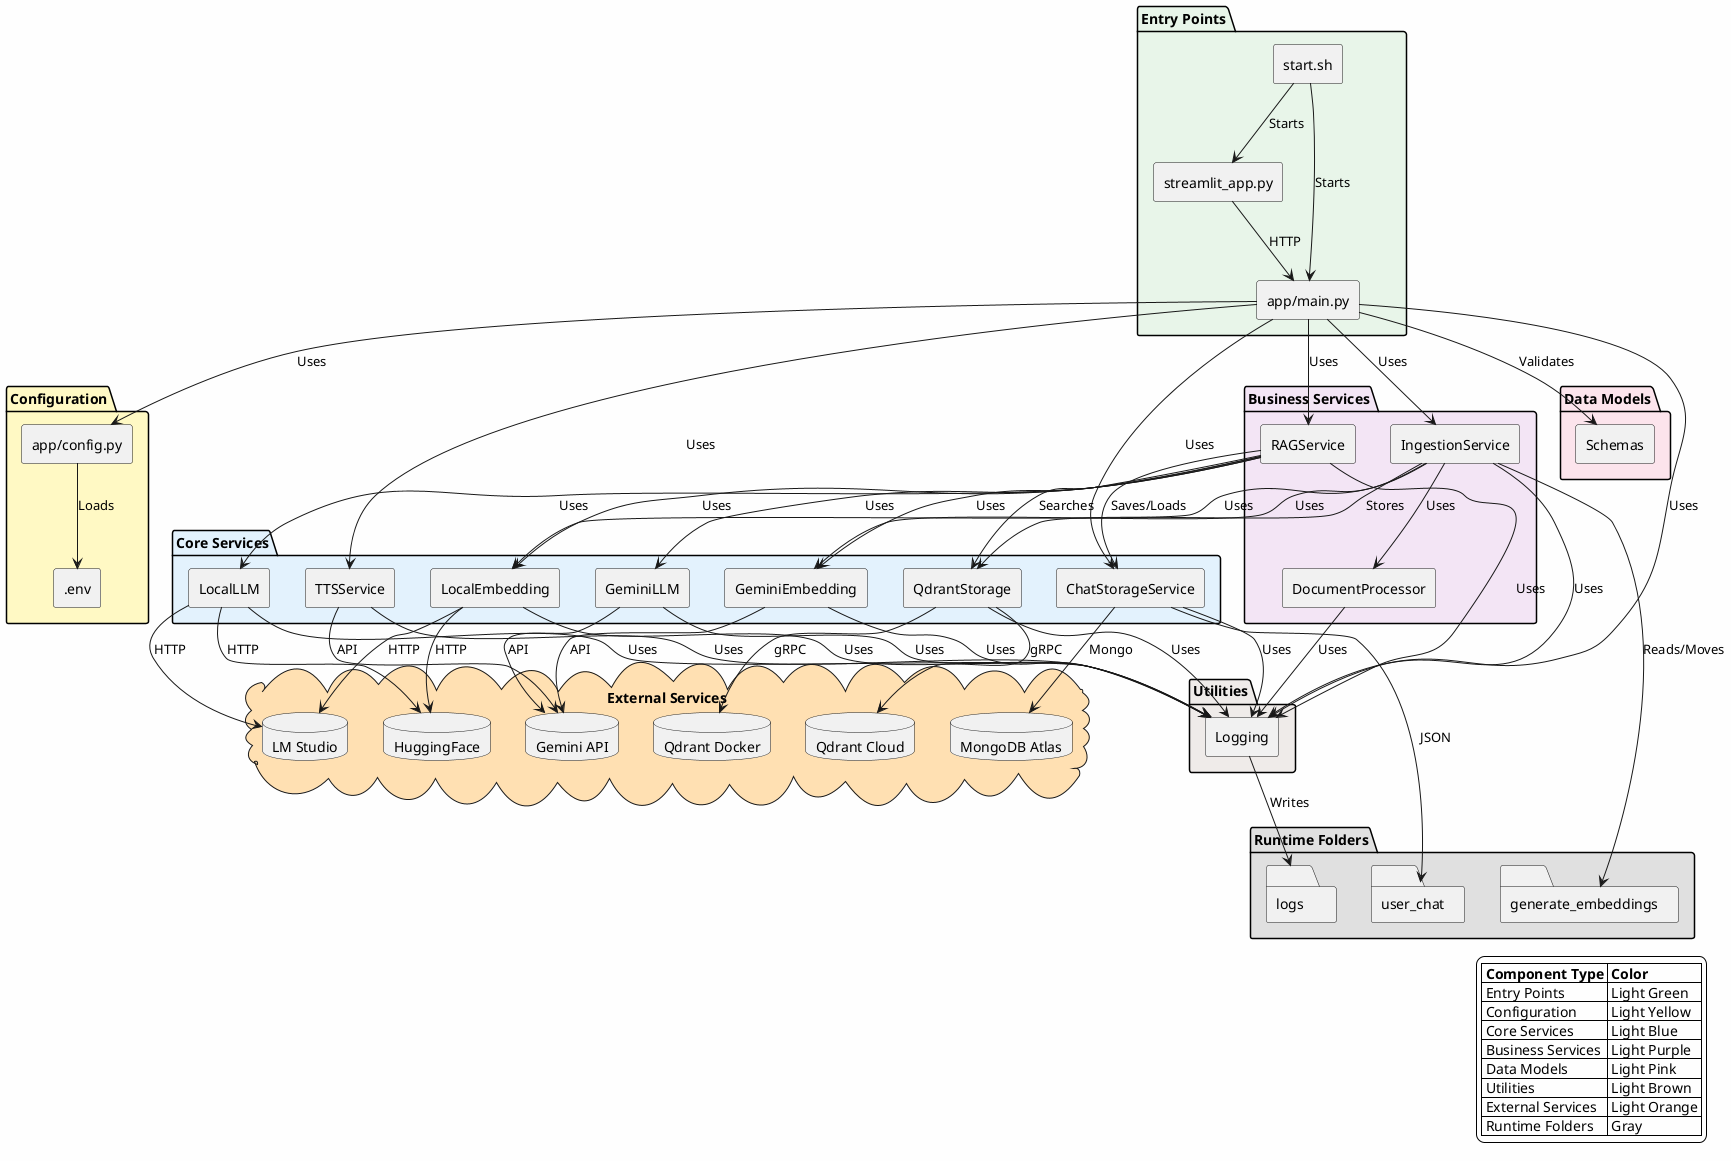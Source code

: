 @startuml DevKraft_RAG_Architecture
skinparam backgroundColor #FEFEFE
skinparam componentStyle rectangle

' Entry Points
package "Entry Points" #E8F5E9 {
  component [streamlit_app.py] as UI
  component [app/main.py] as API
  component [start.sh] as Script
}

' Configuration
package "Configuration" #FFF9C4 {
  component [app/config.py] as Config
  component [.env] as EnvFile
}

' Core Services
package "Core Services" #E3F2FD {
  component [GeminiEmbedding] as GeminiEmbed
  component [LocalEmbedding] as LocalEmbed
  component [QdrantStorage] as Storage
  component [GeminiLLM] as GeminiLLM
  component [LocalLLM] as LocalLLM
  component [ChatStorageService] as ChatStorage
  component [TTSService] as TTS
}

' Business Services
package "Business Services" #F3E5F5 {
  component [DocumentProcessor] as DocProcessor
  component [IngestionService] as Ingestion
  component [RAGService] as RAG
}

' Models
package "Data Models" #FCE4EC {
  component [Schemas] as Schemas
}

' Utils
package "Utilities" #EFEBE9 {
  component [Logging] as Logging
}

' External Services
cloud "External Services" #FFE0B2 {
  database "Gemini API" as GeminiAPI
  database "LM Studio" as LMStudio
  database "HuggingFace" as HF
  database "Qdrant Cloud" as QdrantCloud
  database "Qdrant Docker" as QdrantDocker
  database "MongoDB Atlas" as MongoDB
}

' Runtime Folders
folder "Runtime Folders" #E0E0E0 {
  folder "generate_embeddings" as GenEmbed
  folder "user_chat" as UserChat
  folder "logs" as Logs
}

' Relationships - Entry Points
UI --> API : HTTP
Script --> API : Starts
Script --> UI : Starts

' Relationships - Configuration
Config --> EnvFile : Loads
API --> Config : Uses

' Relationships - API to Services
API --> RAG : Uses
API --> Ingestion : Uses
API --> TTS : Uses
API --> ChatStorage : Uses

' Relationships - RAG Service
RAG --> GeminiEmbed : Uses
RAG --> LocalEmbed : Uses
RAG --> GeminiLLM : Uses
RAG --> LocalLLM : Uses
RAG --> Storage : Searches
RAG --> ChatStorage : Saves/Loads

' Relationships - Ingestion Service
Ingestion --> DocProcessor : Uses
Ingestion --> GeminiEmbed : Uses
Ingestion --> LocalEmbed : Uses
Ingestion --> Storage : Stores

' Relationships - Core to External
GeminiEmbed --> GeminiAPI : API
GeminiLLM --> GeminiAPI : API
TTS --> GeminiAPI : API
LocalEmbed --> LMStudio : HTTP
LocalEmbed --> HF : HTTP
LocalLLM --> LMStudio : HTTP
LocalLLM --> HF : HTTP
Storage --> QdrantCloud : gRPC
Storage --> QdrantDocker : gRPC
ChatStorage --> MongoDB : Mongo
ChatStorage --> UserChat : JSON

' Relationships - Models
API --> Schemas : Validates

' Relationships - Logging
API --> Logging : Uses
RAG --> Logging : Uses
Ingestion --> Logging : Uses
DocProcessor --> Logging : Uses
GeminiEmbed --> Logging : Uses
LocalEmbed --> Logging : Uses
GeminiLLM --> Logging : Uses
LocalLLM --> Logging : Uses
Storage --> Logging : Uses
ChatStorage --> Logging : Uses
TTS --> Logging : Uses
Logging --> Logs : Writes

' Relationships - Runtime Folders
Ingestion --> GenEmbed : Reads/Moves

legend right
  |= Component Type |= Color |
  | Entry Points | Light Green |
  | Configuration | Light Yellow |
  | Core Services | Light Blue |
  | Business Services | Light Purple |
  | Data Models | Light Pink |
  | Utilities | Light Brown |
  | External Services | Light Orange |
  | Runtime Folders | Gray |
endlegend

@enduml
